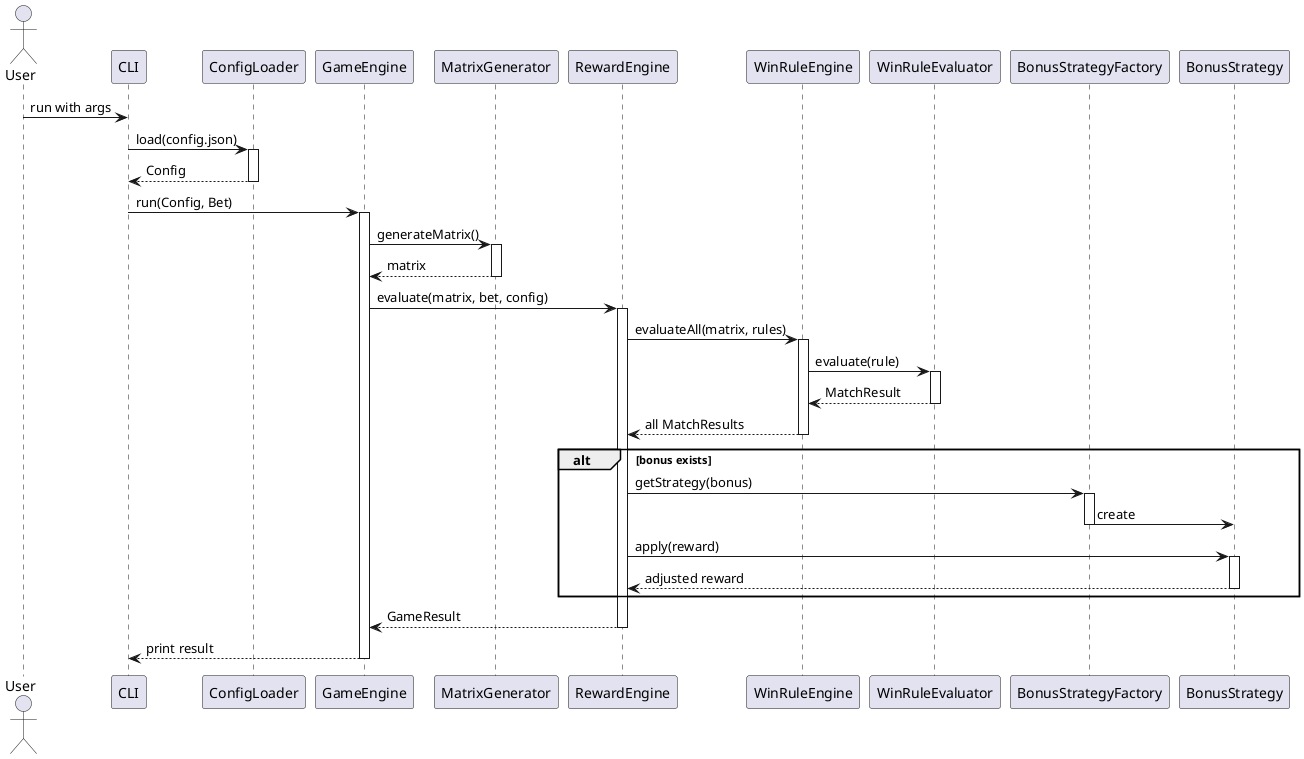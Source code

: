 @startuml
actor User
participant CLI
participant ConfigLoader
participant GameEngine
participant MatrixGenerator
participant RewardEngine
participant WinRuleEngine
participant WinRuleEvaluator
participant BonusStrategyFactory
participant BonusStrategy

User -> CLI : run with args

CLI -> ConfigLoader : load(config.json)
activate ConfigLoader
ConfigLoader --> CLI : Config
deactivate ConfigLoader

CLI -> GameEngine : run(Config, Bet)
activate GameEngine

GameEngine -> MatrixGenerator : generateMatrix()
activate MatrixGenerator
MatrixGenerator --> GameEngine : matrix
deactivate MatrixGenerator

GameEngine -> RewardEngine : evaluate(matrix, bet, config)
activate RewardEngine

RewardEngine -> WinRuleEngine : evaluateAll(matrix, rules)
activate WinRuleEngine
WinRuleEngine -> WinRuleEvaluator : evaluate(rule)
activate WinRuleEvaluator
WinRuleEvaluator --> WinRuleEngine : MatchResult
deactivate WinRuleEvaluator
WinRuleEngine --> RewardEngine : all MatchResults
deactivate WinRuleEngine

alt bonus exists
  RewardEngine -> BonusStrategyFactory : getStrategy(bonus)
  activate BonusStrategyFactory
  BonusStrategyFactory -> BonusStrategy : create
  deactivate BonusStrategyFactory

  RewardEngine -> BonusStrategy : apply(reward)
  activate BonusStrategy
  BonusStrategy --> RewardEngine : adjusted reward
  deactivate BonusStrategy
end

RewardEngine --> GameEngine : GameResult
deactivate RewardEngine

GameEngine --> CLI : print result
deactivate GameEngine
@enduml

